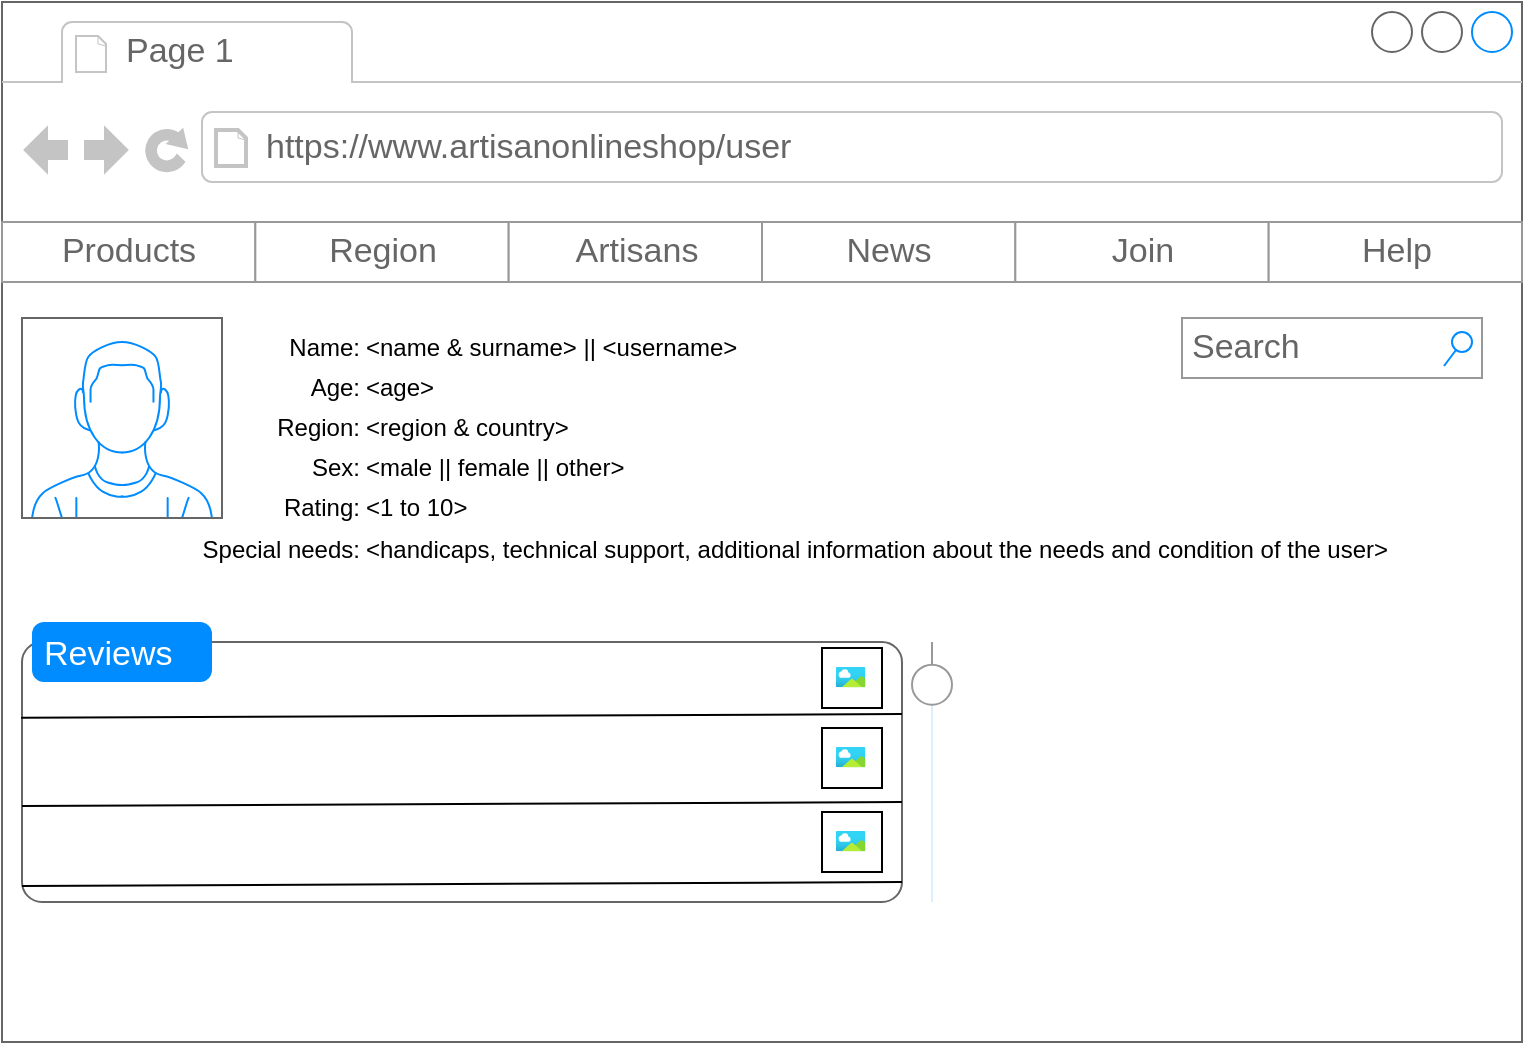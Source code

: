 <mxfile version="20.8.23" type="github">
  <diagram name="Pagina-1" id="1wd1qRFHIOmjiayLOUDQ">
    <mxGraphModel dx="1018" dy="633" grid="1" gridSize="10" guides="1" tooltips="1" connect="1" arrows="1" fold="1" page="1" pageScale="1" pageWidth="827" pageHeight="1169" math="0" shadow="0">
      <root>
        <mxCell id="0" />
        <mxCell id="1" parent="0" />
        <mxCell id="Q3N0mhWa4I86AAQrIHix-1" value="" style="strokeWidth=1;shadow=0;dashed=0;align=center;html=1;shape=mxgraph.mockup.containers.browserWindow;rSize=0;strokeColor=#666666;strokeColor2=#008cff;strokeColor3=#c4c4c4;mainText=,;recursiveResize=0;" parent="1" vertex="1">
          <mxGeometry x="40" y="70" width="760" height="520" as="geometry" />
        </mxCell>
        <mxCell id="Q3N0mhWa4I86AAQrIHix-2" value="Page 1" style="strokeWidth=1;shadow=0;dashed=0;align=center;html=1;shape=mxgraph.mockup.containers.anchor;fontSize=17;fontColor=#666666;align=left;" parent="Q3N0mhWa4I86AAQrIHix-1" vertex="1">
          <mxGeometry x="60" y="12" width="110" height="26" as="geometry" />
        </mxCell>
        <mxCell id="Q3N0mhWa4I86AAQrIHix-3" value="https://www.artisanonlineshop/user" style="strokeWidth=1;shadow=0;dashed=0;align=center;html=1;shape=mxgraph.mockup.containers.anchor;rSize=0;fontSize=17;fontColor=#666666;align=left;" parent="Q3N0mhWa4I86AAQrIHix-1" vertex="1">
          <mxGeometry x="130" y="60" width="250" height="26" as="geometry" />
        </mxCell>
        <mxCell id="z5TwD4ITp_cDmmy_DJb5-1" value="" style="verticalLabelPosition=bottom;shadow=0;dashed=0;align=center;html=1;verticalAlign=top;strokeWidth=1;shape=mxgraph.mockup.containers.userMale;strokeColor=#666666;strokeColor2=#008cff;" vertex="1" parent="Q3N0mhWa4I86AAQrIHix-1">
          <mxGeometry x="10" y="158" width="100" height="100" as="geometry" />
        </mxCell>
        <mxCell id="z5TwD4ITp_cDmmy_DJb5-3" value="Name:" style="text;html=1;align=right;verticalAlign=middle;resizable=0;points=[];autosize=1;strokeColor=none;fillColor=none;" vertex="1" parent="Q3N0mhWa4I86AAQrIHix-1">
          <mxGeometry x="120" y="158" width="60" height="30" as="geometry" />
        </mxCell>
        <mxCell id="z5TwD4ITp_cDmmy_DJb5-6" value="Age:" style="text;html=1;align=right;verticalAlign=middle;resizable=0;points=[];autosize=1;strokeColor=none;fillColor=none;" vertex="1" parent="Q3N0mhWa4I86AAQrIHix-1">
          <mxGeometry x="130" y="178" width="50" height="30" as="geometry" />
        </mxCell>
        <mxCell id="z5TwD4ITp_cDmmy_DJb5-7" value="Region:" style="text;html=1;align=right;verticalAlign=middle;resizable=0;points=[];autosize=1;strokeColor=none;fillColor=none;" vertex="1" parent="Q3N0mhWa4I86AAQrIHix-1">
          <mxGeometry x="120" y="198" width="60" height="30" as="geometry" />
        </mxCell>
        <mxCell id="z5TwD4ITp_cDmmy_DJb5-8" value="Sex:" style="text;html=1;align=right;verticalAlign=middle;resizable=0;points=[];autosize=1;strokeColor=none;fillColor=none;" vertex="1" parent="Q3N0mhWa4I86AAQrIHix-1">
          <mxGeometry x="130" y="218" width="50" height="30" as="geometry" />
        </mxCell>
        <mxCell id="z5TwD4ITp_cDmmy_DJb5-9" value="Search" style="strokeWidth=1;shadow=0;dashed=0;align=center;html=1;shape=mxgraph.mockup.forms.searchBox;strokeColor=#999999;mainText=;strokeColor2=#008cff;fontColor=#666666;fontSize=17;align=left;spacingLeft=3;" vertex="1" parent="Q3N0mhWa4I86AAQrIHix-1">
          <mxGeometry x="590" y="158" width="150" height="30" as="geometry" />
        </mxCell>
        <mxCell id="z5TwD4ITp_cDmmy_DJb5-10" value="Rating:" style="text;html=1;align=right;verticalAlign=middle;resizable=0;points=[];autosize=1;strokeColor=none;fillColor=none;" vertex="1" parent="Q3N0mhWa4I86AAQrIHix-1">
          <mxGeometry x="120" y="238" width="60" height="30" as="geometry" />
        </mxCell>
        <mxCell id="z5TwD4ITp_cDmmy_DJb5-11" value="Special needs:" style="text;html=1;align=right;verticalAlign=middle;resizable=0;points=[];autosize=1;strokeColor=none;fillColor=none;" vertex="1" parent="Q3N0mhWa4I86AAQrIHix-1">
          <mxGeometry x="80" y="259" width="100" height="30" as="geometry" />
        </mxCell>
        <mxCell id="z5TwD4ITp_cDmmy_DJb5-12" value="" style="strokeWidth=1;shadow=0;dashed=0;align=center;html=1;shape=mxgraph.mockup.forms.rrect;rSize=0;strokeColor=#999999;" vertex="1" parent="Q3N0mhWa4I86AAQrIHix-1">
          <mxGeometry y="110" width="760" height="30" as="geometry" />
        </mxCell>
        <mxCell id="z5TwD4ITp_cDmmy_DJb5-13" value="Products" style="strokeColor=inherit;fillColor=inherit;gradientColor=inherit;strokeWidth=1;shadow=0;dashed=0;align=center;html=1;shape=mxgraph.mockup.forms.rrect;rSize=0;fontSize=17;fontColor=#666666;" vertex="1" parent="z5TwD4ITp_cDmmy_DJb5-12">
          <mxGeometry width="126.667" height="30" as="geometry" />
        </mxCell>
        <mxCell id="z5TwD4ITp_cDmmy_DJb5-14" value="Region" style="strokeColor=inherit;fillColor=inherit;gradientColor=inherit;strokeWidth=1;shadow=0;dashed=0;align=center;html=1;shape=mxgraph.mockup.forms.rrect;rSize=0;fontSize=17;fontColor=#666666;" vertex="1" parent="z5TwD4ITp_cDmmy_DJb5-12">
          <mxGeometry x="126.667" width="126.667" height="30" as="geometry" />
        </mxCell>
        <mxCell id="z5TwD4ITp_cDmmy_DJb5-15" value="Artisans" style="strokeColor=inherit;fillColor=inherit;gradientColor=inherit;strokeWidth=1;shadow=0;dashed=0;align=center;html=1;shape=mxgraph.mockup.forms.rrect;rSize=0;fontSize=17;fontColor=#666666;" vertex="1" parent="z5TwD4ITp_cDmmy_DJb5-12">
          <mxGeometry x="253.333" width="126.667" height="30" as="geometry" />
        </mxCell>
        <mxCell id="z5TwD4ITp_cDmmy_DJb5-16" value="News" style="strokeColor=inherit;fillColor=inherit;gradientColor=inherit;strokeWidth=1;shadow=0;dashed=0;align=center;html=1;shape=mxgraph.mockup.forms.rrect;rSize=0;fontSize=17;fontColor=#666666;" vertex="1" parent="z5TwD4ITp_cDmmy_DJb5-12">
          <mxGeometry x="380" width="126.667" height="30" as="geometry" />
        </mxCell>
        <mxCell id="z5TwD4ITp_cDmmy_DJb5-17" value="Join" style="strokeColor=inherit;fillColor=inherit;gradientColor=inherit;strokeWidth=1;shadow=0;dashed=0;align=center;html=1;shape=mxgraph.mockup.forms.rrect;rSize=0;fontSize=17;fontColor=#666666;" vertex="1" parent="z5TwD4ITp_cDmmy_DJb5-12">
          <mxGeometry x="506.667" width="126.667" height="30" as="geometry" />
        </mxCell>
        <mxCell id="z5TwD4ITp_cDmmy_DJb5-18" value="Help" style="strokeColor=inherit;fillColor=inherit;gradientColor=inherit;strokeWidth=1;shadow=0;dashed=0;align=center;html=1;shape=mxgraph.mockup.forms.rrect;rSize=0;fontSize=17;fontColor=#666666;" vertex="1" parent="z5TwD4ITp_cDmmy_DJb5-12">
          <mxGeometry x="633.333" width="126.667" height="30" as="geometry" />
        </mxCell>
        <mxCell id="z5TwD4ITp_cDmmy_DJb5-19" value="&amp;lt;name &amp;amp; surname&amp;gt; || &amp;lt;username&amp;gt;" style="text;html=1;align=left;verticalAlign=middle;resizable=0;points=[];autosize=1;strokeColor=none;fillColor=none;" vertex="1" parent="Q3N0mhWa4I86AAQrIHix-1">
          <mxGeometry x="180" y="158" width="210" height="30" as="geometry" />
        </mxCell>
        <mxCell id="z5TwD4ITp_cDmmy_DJb5-20" value="&amp;lt;age&amp;gt;" style="text;html=1;align=left;verticalAlign=middle;resizable=0;points=[];autosize=1;strokeColor=none;fillColor=none;" vertex="1" parent="Q3N0mhWa4I86AAQrIHix-1">
          <mxGeometry x="180" y="178" width="60" height="30" as="geometry" />
        </mxCell>
        <mxCell id="z5TwD4ITp_cDmmy_DJb5-21" value="&amp;lt;region &amp;amp; country&amp;gt;" style="text;html=1;align=left;verticalAlign=middle;resizable=0;points=[];autosize=1;strokeColor=none;fillColor=none;" vertex="1" parent="Q3N0mhWa4I86AAQrIHix-1">
          <mxGeometry x="180" y="198" width="120" height="30" as="geometry" />
        </mxCell>
        <mxCell id="z5TwD4ITp_cDmmy_DJb5-22" value="&amp;lt;male || female || other&amp;gt;" style="text;html=1;align=left;verticalAlign=middle;resizable=0;points=[];autosize=1;strokeColor=none;fillColor=none;" vertex="1" parent="Q3N0mhWa4I86AAQrIHix-1">
          <mxGeometry x="180" y="218" width="150" height="30" as="geometry" />
        </mxCell>
        <mxCell id="z5TwD4ITp_cDmmy_DJb5-23" value="&amp;lt;1 to 10&amp;gt;" style="text;html=1;align=left;verticalAlign=middle;resizable=0;points=[];autosize=1;strokeColor=none;fillColor=none;" vertex="1" parent="Q3N0mhWa4I86AAQrIHix-1">
          <mxGeometry x="180" y="238" width="70" height="30" as="geometry" />
        </mxCell>
        <mxCell id="z5TwD4ITp_cDmmy_DJb5-38" value="" style="verticalLabelPosition=bottom;shadow=0;dashed=0;align=center;html=1;verticalAlign=top;strokeWidth=1;shape=mxgraph.mockup.forms.horSlider;strokeColor=#999999;sliderStyle=basic;sliderPos=86.374;handleStyle=circle;fillColor2=#ddeeff;direction=north;" vertex="1" parent="Q3N0mhWa4I86AAQrIHix-1">
          <mxGeometry x="450" y="320" width="30" height="130" as="geometry" />
        </mxCell>
        <mxCell id="z5TwD4ITp_cDmmy_DJb5-39" value="&amp;lt;handicaps, technical support, additional information about the needs and condition of the user&amp;gt;" style="text;html=1;align=left;verticalAlign=middle;resizable=0;points=[];autosize=1;strokeColor=none;fillColor=none;" vertex="1" parent="Q3N0mhWa4I86AAQrIHix-1">
          <mxGeometry x="180" y="259" width="530" height="30" as="geometry" />
        </mxCell>
        <mxCell id="z5TwD4ITp_cDmmy_DJb5-24" value="" style="shape=mxgraph.mockup.containers.marginRect;rectMarginTop=10;strokeColor=#666666;strokeWidth=1;dashed=0;rounded=1;arcSize=5;recursiveResize=0;" vertex="1" parent="1">
          <mxGeometry x="50" y="380" width="440" height="140" as="geometry" />
        </mxCell>
        <mxCell id="z5TwD4ITp_cDmmy_DJb5-25" value="Reviews" style="shape=rect;strokeColor=none;fillColor=#008cff;strokeWidth=1;dashed=0;rounded=1;arcSize=20;fontColor=#ffffff;fontSize=17;spacing=2;spacingTop=-2;align=left;autosize=1;spacingLeft=4;resizeWidth=0;resizeHeight=0;perimeter=none;" vertex="1" parent="z5TwD4ITp_cDmmy_DJb5-24">
          <mxGeometry x="5" width="90" height="30" as="geometry" />
        </mxCell>
        <mxCell id="z5TwD4ITp_cDmmy_DJb5-27" value="" style="endArrow=none;html=1;rounded=0;exitX=-0.001;exitY=0.342;exitDx=0;exitDy=0;exitPerimeter=0;entryX=1;entryY=0.329;entryDx=0;entryDy=0;entryPerimeter=0;" edge="1" parent="z5TwD4ITp_cDmmy_DJb5-24">
          <mxGeometry width="50" height="50" relative="1" as="geometry">
            <mxPoint y="92" as="sourcePoint" />
            <mxPoint x="440" y="90" as="targetPoint" />
          </mxGeometry>
        </mxCell>
        <mxCell id="z5TwD4ITp_cDmmy_DJb5-28" value="" style="endArrow=none;html=1;rounded=0;exitX=-0.001;exitY=0.342;exitDx=0;exitDy=0;exitPerimeter=0;entryX=1;entryY=0.329;entryDx=0;entryDy=0;entryPerimeter=0;" edge="1" parent="z5TwD4ITp_cDmmy_DJb5-24">
          <mxGeometry width="50" height="50" relative="1" as="geometry">
            <mxPoint y="132" as="sourcePoint" />
            <mxPoint x="440" y="130" as="targetPoint" />
          </mxGeometry>
        </mxCell>
        <mxCell id="z5TwD4ITp_cDmmy_DJb5-29" value="" style="group" vertex="1" connectable="0" parent="z5TwD4ITp_cDmmy_DJb5-24">
          <mxGeometry x="400" y="13" width="30" height="30" as="geometry" />
        </mxCell>
        <mxCell id="z5TwD4ITp_cDmmy_DJb5-30" value="" style="rounded=0;whiteSpace=wrap;html=1;" vertex="1" parent="z5TwD4ITp_cDmmy_DJb5-29">
          <mxGeometry width="30" height="30" as="geometry" />
        </mxCell>
        <mxCell id="z5TwD4ITp_cDmmy_DJb5-31" value="" style="aspect=fixed;html=1;points=[];align=center;image;fontSize=12;image=img/lib/azure2/general/Image.svg;" vertex="1" parent="z5TwD4ITp_cDmmy_DJb5-29">
          <mxGeometry x="6.923" y="9.5" width="14.769" height="10.154" as="geometry" />
        </mxCell>
        <mxCell id="z5TwD4ITp_cDmmy_DJb5-32" value="" style="group" vertex="1" connectable="0" parent="z5TwD4ITp_cDmmy_DJb5-24">
          <mxGeometry x="400" y="53" width="30" height="30" as="geometry" />
        </mxCell>
        <mxCell id="z5TwD4ITp_cDmmy_DJb5-33" value="" style="rounded=0;whiteSpace=wrap;html=1;" vertex="1" parent="z5TwD4ITp_cDmmy_DJb5-32">
          <mxGeometry width="30" height="30" as="geometry" />
        </mxCell>
        <mxCell id="z5TwD4ITp_cDmmy_DJb5-34" value="" style="aspect=fixed;html=1;points=[];align=center;image;fontSize=12;image=img/lib/azure2/general/Image.svg;" vertex="1" parent="z5TwD4ITp_cDmmy_DJb5-32">
          <mxGeometry x="6.923" y="9.5" width="14.769" height="10.154" as="geometry" />
        </mxCell>
        <mxCell id="z5TwD4ITp_cDmmy_DJb5-35" value="" style="group" vertex="1" connectable="0" parent="z5TwD4ITp_cDmmy_DJb5-24">
          <mxGeometry x="400" y="95" width="30" height="30" as="geometry" />
        </mxCell>
        <mxCell id="z5TwD4ITp_cDmmy_DJb5-36" value="" style="rounded=0;whiteSpace=wrap;html=1;" vertex="1" parent="z5TwD4ITp_cDmmy_DJb5-35">
          <mxGeometry width="30" height="30" as="geometry" />
        </mxCell>
        <mxCell id="z5TwD4ITp_cDmmy_DJb5-37" value="" style="aspect=fixed;html=1;points=[];align=center;image;fontSize=12;image=img/lib/azure2/general/Image.svg;" vertex="1" parent="z5TwD4ITp_cDmmy_DJb5-35">
          <mxGeometry x="6.923" y="9.5" width="14.769" height="10.154" as="geometry" />
        </mxCell>
        <mxCell id="z5TwD4ITp_cDmmy_DJb5-26" value="" style="endArrow=none;html=1;rounded=0;exitX=-0.001;exitY=0.342;exitDx=0;exitDy=0;exitPerimeter=0;entryX=1;entryY=0.329;entryDx=0;entryDy=0;entryPerimeter=0;" edge="1" parent="1" source="z5TwD4ITp_cDmmy_DJb5-24" target="z5TwD4ITp_cDmmy_DJb5-24">
          <mxGeometry width="50" height="50" relative="1" as="geometry">
            <mxPoint x="390" y="450" as="sourcePoint" />
            <mxPoint x="440" y="400" as="targetPoint" />
          </mxGeometry>
        </mxCell>
      </root>
    </mxGraphModel>
  </diagram>
</mxfile>
